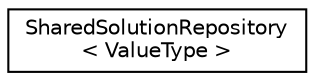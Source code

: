 digraph "Graphical Class Hierarchy"
{
 // LATEX_PDF_SIZE
  edge [fontname="Helvetica",fontsize="10",labelfontname="Helvetica",labelfontsize="10"];
  node [fontname="Helvetica",fontsize="10",shape=record];
  rankdir="LR";
  Node0 [label="SharedSolutionRepository\l\< ValueType \>",height=0.2,width=0.4,color="black", fillcolor="white", style="filled",URL="$classoperations__research_1_1sat_1_1_shared_solution_repository.html",tooltip=" "];
}
